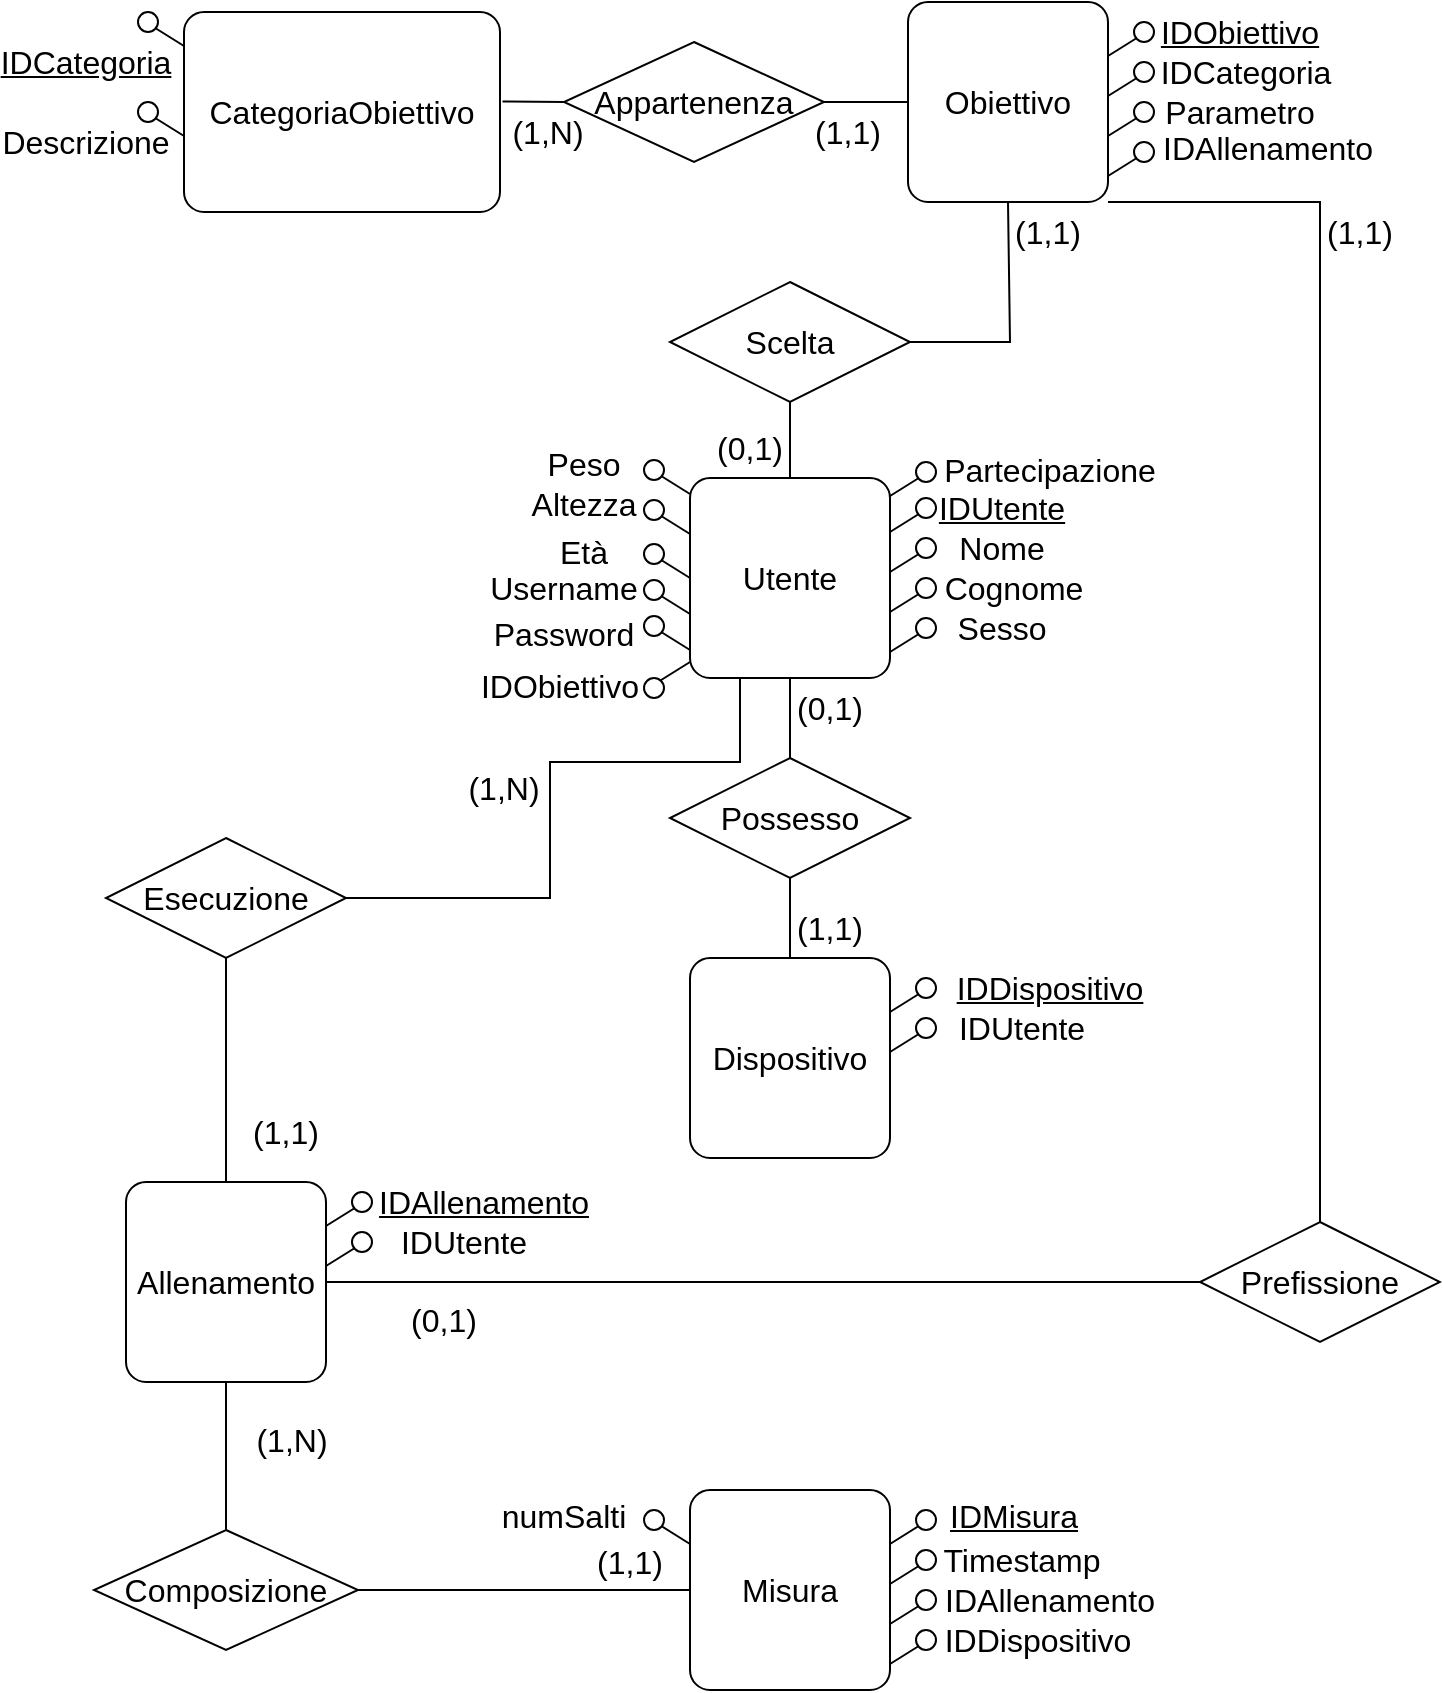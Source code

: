 <mxfile version="21.2.9" type="device">
  <diagram id="_G7RUOZMRpgMfMxGVXEv" name="Pagina-1">
    <mxGraphModel dx="1105" dy="689" grid="1" gridSize="10" guides="1" tooltips="1" connect="1" arrows="1" fold="1" page="1" pageScale="1" pageWidth="827" pageHeight="1169" math="0" shadow="0">
      <root>
        <mxCell id="0" />
        <mxCell id="1" parent="0" />
        <mxCell id="o92yWCDCkgeDBt_5n1QN-3" value="Utente" style="rounded=1;arcSize=10;whiteSpace=wrap;html=1;align=center;fontSize=16;labelBackgroundColor=none;" parent="1" vertex="1">
          <mxGeometry x="350" y="258" width="100" height="100" as="geometry" />
        </mxCell>
        <mxCell id="o92yWCDCkgeDBt_5n1QN-12" value="IDUtente" style="text;html=1;strokeColor=none;fillColor=none;align=center;verticalAlign=middle;whiteSpace=wrap;rounded=0;fontStyle=4;fontSize=16;labelBackgroundColor=none;" parent="1" vertex="1">
          <mxGeometry x="486" y="263" width="40" height="20" as="geometry" />
        </mxCell>
        <mxCell id="o92yWCDCkgeDBt_5n1QN-13" value="Nome" style="text;html=1;strokeColor=none;fillColor=none;align=center;verticalAlign=middle;whiteSpace=wrap;rounded=0;fontSize=16;labelBackgroundColor=none;" parent="1" vertex="1">
          <mxGeometry x="486" y="283" width="40" height="20" as="geometry" />
        </mxCell>
        <mxCell id="o92yWCDCkgeDBt_5n1QN-14" value="Cognome" style="text;html=1;strokeColor=none;fillColor=none;align=center;verticalAlign=middle;whiteSpace=wrap;rounded=0;fontSize=16;labelBackgroundColor=none;" parent="1" vertex="1">
          <mxGeometry x="492" y="303" width="40" height="20" as="geometry" />
        </mxCell>
        <mxCell id="o92yWCDCkgeDBt_5n1QN-15" value="Sesso" style="text;html=1;strokeColor=none;fillColor=none;align=center;verticalAlign=middle;whiteSpace=wrap;rounded=0;fontSize=16;labelBackgroundColor=none;" parent="1" vertex="1">
          <mxGeometry x="486" y="323" width="40" height="20" as="geometry" />
        </mxCell>
        <mxCell id="o92yWCDCkgeDBt_5n1QN-18" value="" style="group;flipV=0;flipH=1;labelBackgroundColor=none;" parent="1" vertex="1" connectable="0">
          <mxGeometry x="327" y="249" width="23" height="17" as="geometry" />
        </mxCell>
        <mxCell id="o92yWCDCkgeDBt_5n1QN-16" value="" style="endArrow=none;html=1;exitX=1;exitY=0.25;exitDx=0;exitDy=0;rounded=0;fontSize=12;startSize=8;endSize=8;curved=1;labelBackgroundColor=none;fontColor=default;" parent="o92yWCDCkgeDBt_5n1QN-18" edge="1">
          <mxGeometry width="50" height="50" relative="1" as="geometry">
            <mxPoint x="23" y="17" as="sourcePoint" />
            <mxPoint x="7" y="7" as="targetPoint" />
          </mxGeometry>
        </mxCell>
        <mxCell id="o92yWCDCkgeDBt_5n1QN-17" value="" style="ellipse;whiteSpace=wrap;html=1;aspect=fixed;fontSize=16;labelBackgroundColor=none;" parent="o92yWCDCkgeDBt_5n1QN-18" vertex="1">
          <mxGeometry width="10" height="10" as="geometry" />
        </mxCell>
        <mxCell id="o92yWCDCkgeDBt_5n1QN-19" value="Peso" style="text;html=1;strokeColor=none;fillColor=none;align=center;verticalAlign=middle;whiteSpace=wrap;rounded=0;fontSize=16;labelBackgroundColor=none;" parent="1" vertex="1">
          <mxGeometry x="267" y="236" width="60" height="30" as="geometry" />
        </mxCell>
        <mxCell id="o92yWCDCkgeDBt_5n1QN-22" value="" style="group;flipV=0;flipH=1;labelBackgroundColor=none;" parent="1" vertex="1" connectable="0">
          <mxGeometry x="327" y="269" width="23" height="17" as="geometry" />
        </mxCell>
        <mxCell id="o92yWCDCkgeDBt_5n1QN-20" value="" style="endArrow=none;html=1;exitX=1;exitY=0.25;exitDx=0;exitDy=0;rounded=0;fontSize=12;startSize=8;endSize=8;curved=1;labelBackgroundColor=none;fontColor=default;" parent="o92yWCDCkgeDBt_5n1QN-22" edge="1">
          <mxGeometry width="50" height="50" relative="1" as="geometry">
            <mxPoint x="23" y="17" as="sourcePoint" />
            <mxPoint x="7" y="7" as="targetPoint" />
          </mxGeometry>
        </mxCell>
        <mxCell id="o92yWCDCkgeDBt_5n1QN-21" value="" style="ellipse;whiteSpace=wrap;html=1;aspect=fixed;fontSize=16;labelBackgroundColor=none;" parent="o92yWCDCkgeDBt_5n1QN-22" vertex="1">
          <mxGeometry width="10" height="10" as="geometry" />
        </mxCell>
        <mxCell id="o92yWCDCkgeDBt_5n1QN-23" value="Altezza" style="text;html=1;strokeColor=none;fillColor=none;align=center;verticalAlign=middle;whiteSpace=wrap;rounded=0;fontSize=16;labelBackgroundColor=none;" parent="1" vertex="1">
          <mxGeometry x="267" y="256" width="60" height="30" as="geometry" />
        </mxCell>
        <mxCell id="o92yWCDCkgeDBt_5n1QN-24" value="" style="group;flipV=0;flipH=1;labelBackgroundColor=none;" parent="1" vertex="1" connectable="0">
          <mxGeometry x="327" y="291" width="23" height="17" as="geometry" />
        </mxCell>
        <mxCell id="o92yWCDCkgeDBt_5n1QN-25" value="" style="endArrow=none;html=1;exitX=1;exitY=0.25;exitDx=0;exitDy=0;rounded=0;fontSize=12;startSize=8;endSize=8;curved=1;labelBackgroundColor=none;fontColor=default;" parent="o92yWCDCkgeDBt_5n1QN-24" edge="1">
          <mxGeometry width="50" height="50" relative="1" as="geometry">
            <mxPoint x="23" y="17" as="sourcePoint" />
            <mxPoint x="7" y="7" as="targetPoint" />
          </mxGeometry>
        </mxCell>
        <mxCell id="o92yWCDCkgeDBt_5n1QN-26" value="" style="ellipse;whiteSpace=wrap;html=1;aspect=fixed;fontSize=16;labelBackgroundColor=none;" parent="o92yWCDCkgeDBt_5n1QN-24" vertex="1">
          <mxGeometry width="10" height="10" as="geometry" />
        </mxCell>
        <mxCell id="o92yWCDCkgeDBt_5n1QN-28" value="Età" style="text;html=1;strokeColor=none;fillColor=none;align=center;verticalAlign=middle;whiteSpace=wrap;rounded=0;fontSize=16;labelBackgroundColor=none;" parent="1" vertex="1">
          <mxGeometry x="267" y="280" width="60" height="30" as="geometry" />
        </mxCell>
        <mxCell id="o92yWCDCkgeDBt_5n1QN-37" value="Dispositivo" style="rounded=1;arcSize=10;whiteSpace=wrap;html=1;align=center;fontSize=16;labelBackgroundColor=none;" parent="1" vertex="1">
          <mxGeometry x="350" y="498" width="100" height="100" as="geometry" />
        </mxCell>
        <mxCell id="o92yWCDCkgeDBt_5n1QN-46" value="IDDispositivo" style="text;html=1;strokeColor=none;fillColor=none;align=center;verticalAlign=middle;whiteSpace=wrap;rounded=0;fontStyle=4;fontSize=16;labelBackgroundColor=none;" parent="1" vertex="1">
          <mxGeometry x="510" y="503" width="40" height="20" as="geometry" />
        </mxCell>
        <mxCell id="o92yWCDCkgeDBt_5n1QN-51" value="Possesso" style="shape=rhombus;perimeter=rhombusPerimeter;whiteSpace=wrap;html=1;align=center;fontSize=16;labelBackgroundColor=none;" parent="1" vertex="1">
          <mxGeometry x="340" y="398" width="120" height="60" as="geometry" />
        </mxCell>
        <mxCell id="o92yWCDCkgeDBt_5n1QN-52" value="" style="endArrow=none;html=1;rounded=0;fontSize=12;startSize=8;endSize=8;curved=1;entryX=0.5;entryY=1;entryDx=0;entryDy=0;exitX=0.5;exitY=0;exitDx=0;exitDy=0;labelBackgroundColor=none;fontColor=default;" parent="1" source="o92yWCDCkgeDBt_5n1QN-51" target="o92yWCDCkgeDBt_5n1QN-3" edge="1">
          <mxGeometry relative="1" as="geometry">
            <mxPoint x="330" y="408" as="sourcePoint" />
            <mxPoint x="490" y="408" as="targetPoint" />
          </mxGeometry>
        </mxCell>
        <mxCell id="o92yWCDCkgeDBt_5n1QN-53" value="" style="endArrow=none;html=1;rounded=0;fontSize=12;startSize=8;endSize=8;curved=1;exitX=0.5;exitY=1;exitDx=0;exitDy=0;entryX=0.5;entryY=0;entryDx=0;entryDy=0;labelBackgroundColor=none;fontColor=default;" parent="1" source="o92yWCDCkgeDBt_5n1QN-51" target="o92yWCDCkgeDBt_5n1QN-37" edge="1">
          <mxGeometry relative="1" as="geometry">
            <mxPoint x="210" y="478" as="sourcePoint" />
            <mxPoint x="370" y="478" as="targetPoint" />
          </mxGeometry>
        </mxCell>
        <mxCell id="o92yWCDCkgeDBt_5n1QN-54" value="(0,1)" style="text;html=1;strokeColor=none;fillColor=none;align=center;verticalAlign=middle;whiteSpace=wrap;rounded=0;fontSize=16;labelBackgroundColor=none;" parent="1" vertex="1">
          <mxGeometry x="390" y="358" width="60" height="30" as="geometry" />
        </mxCell>
        <mxCell id="o92yWCDCkgeDBt_5n1QN-55" value="(1,1)" style="text;html=1;strokeColor=none;fillColor=none;align=center;verticalAlign=middle;whiteSpace=wrap;rounded=0;fontSize=16;labelBackgroundColor=none;" parent="1" vertex="1">
          <mxGeometry x="390" y="468" width="60" height="30" as="geometry" />
        </mxCell>
        <mxCell id="o92yWCDCkgeDBt_5n1QN-56" value="Misura" style="rounded=1;arcSize=10;whiteSpace=wrap;html=1;align=center;fontSize=16;labelBackgroundColor=none;" parent="1" vertex="1">
          <mxGeometry x="350" y="764" width="100" height="100" as="geometry" />
        </mxCell>
        <mxCell id="o92yWCDCkgeDBt_5n1QN-65" value="IDMisura" style="text;html=1;strokeColor=none;fillColor=none;align=center;verticalAlign=middle;whiteSpace=wrap;rounded=0;fontStyle=4;fontSize=16;labelBackgroundColor=none;" parent="1" vertex="1">
          <mxGeometry x="492" y="767" width="40" height="20" as="geometry" />
        </mxCell>
        <mxCell id="o92yWCDCkgeDBt_5n1QN-68" value="IDAllenamento" style="text;html=1;strokeColor=none;fillColor=none;align=center;verticalAlign=middle;whiteSpace=wrap;rounded=0;fontSize=16;labelBackgroundColor=none;" parent="1" vertex="1">
          <mxGeometry x="510" y="809" width="40" height="20" as="geometry" />
        </mxCell>
        <mxCell id="o92yWCDCkgeDBt_5n1QN-69" value="Allenamento" style="rounded=1;arcSize=10;whiteSpace=wrap;html=1;align=center;fontSize=16;labelBackgroundColor=none;" parent="1" vertex="1">
          <mxGeometry x="68" y="610" width="100" height="100" as="geometry" />
        </mxCell>
        <mxCell id="o92yWCDCkgeDBt_5n1QN-78" value="IDAllenamento" style="text;html=1;strokeColor=none;fillColor=none;align=center;verticalAlign=middle;whiteSpace=wrap;rounded=0;fontStyle=4;fontSize=16;labelBackgroundColor=none;" parent="1" vertex="1">
          <mxGeometry x="227" y="610" width="40" height="20" as="geometry" />
        </mxCell>
        <mxCell id="o92yWCDCkgeDBt_5n1QN-79" value="IDUtente" style="text;html=1;strokeColor=none;fillColor=none;align=center;verticalAlign=middle;whiteSpace=wrap;rounded=0;fontSize=16;labelBackgroundColor=none;" parent="1" vertex="1">
          <mxGeometry x="217" y="630" width="40" height="20" as="geometry" />
        </mxCell>
        <mxCell id="o92yWCDCkgeDBt_5n1QN-84" value="Timestamp" style="text;html=1;strokeColor=none;fillColor=none;align=center;verticalAlign=middle;whiteSpace=wrap;rounded=0;fontSize=16;labelBackgroundColor=none;" parent="1" vertex="1">
          <mxGeometry x="486" y="784" width="60" height="30" as="geometry" />
        </mxCell>
        <mxCell id="o92yWCDCkgeDBt_5n1QN-86" value="Username" style="text;html=1;strokeColor=none;fillColor=none;align=center;verticalAlign=middle;whiteSpace=wrap;rounded=0;fontSize=16;labelBackgroundColor=none;" parent="1" vertex="1">
          <mxGeometry x="257" y="298" width="60" height="30" as="geometry" />
        </mxCell>
        <mxCell id="o92yWCDCkgeDBt_5n1QN-87" value="Password" style="text;html=1;strokeColor=none;fillColor=none;align=center;verticalAlign=middle;whiteSpace=wrap;rounded=0;fontSize=16;labelBackgroundColor=none;" parent="1" vertex="1">
          <mxGeometry x="257" y="320.5" width="60" height="30" as="geometry" />
        </mxCell>
        <mxCell id="o92yWCDCkgeDBt_5n1QN-88" value="" style="group;flipV=0;flipH=1;labelBackgroundColor=none;" parent="1" vertex="1" connectable="0">
          <mxGeometry x="327" y="309" width="23" height="17" as="geometry" />
        </mxCell>
        <mxCell id="o92yWCDCkgeDBt_5n1QN-89" value="" style="endArrow=none;html=1;exitX=1;exitY=0.25;exitDx=0;exitDy=0;rounded=0;fontSize=12;startSize=8;endSize=8;curved=1;labelBackgroundColor=none;fontColor=default;" parent="o92yWCDCkgeDBt_5n1QN-88" edge="1">
          <mxGeometry width="50" height="50" relative="1" as="geometry">
            <mxPoint x="23" y="17" as="sourcePoint" />
            <mxPoint x="7" y="7" as="targetPoint" />
          </mxGeometry>
        </mxCell>
        <mxCell id="o92yWCDCkgeDBt_5n1QN-90" value="" style="ellipse;whiteSpace=wrap;html=1;aspect=fixed;fontSize=16;labelBackgroundColor=none;" parent="o92yWCDCkgeDBt_5n1QN-88" vertex="1">
          <mxGeometry width="10" height="10" as="geometry" />
        </mxCell>
        <mxCell id="o92yWCDCkgeDBt_5n1QN-91" value="" style="group;flipV=0;flipH=1;labelBackgroundColor=none;" parent="1" vertex="1" connectable="0">
          <mxGeometry x="327" y="327" width="23" height="17" as="geometry" />
        </mxCell>
        <mxCell id="o92yWCDCkgeDBt_5n1QN-92" value="" style="endArrow=none;html=1;exitX=1;exitY=0.25;exitDx=0;exitDy=0;rounded=0;fontSize=12;startSize=8;endSize=8;curved=1;labelBackgroundColor=none;fontColor=default;" parent="o92yWCDCkgeDBt_5n1QN-91" edge="1">
          <mxGeometry width="50" height="50" relative="1" as="geometry">
            <mxPoint x="23" y="17" as="sourcePoint" />
            <mxPoint x="7" y="7" as="targetPoint" />
          </mxGeometry>
        </mxCell>
        <mxCell id="o92yWCDCkgeDBt_5n1QN-93" value="" style="ellipse;whiteSpace=wrap;html=1;aspect=fixed;fontSize=16;labelBackgroundColor=none;" parent="o92yWCDCkgeDBt_5n1QN-91" vertex="1">
          <mxGeometry width="10" height="10" as="geometry" />
        </mxCell>
        <mxCell id="o92yWCDCkgeDBt_5n1QN-94" value="Composizione" style="shape=rhombus;perimeter=rhombusPerimeter;whiteSpace=wrap;html=1;align=center;fontSize=16;labelBackgroundColor=none;" parent="1" vertex="1">
          <mxGeometry x="52" y="784" width="132" height="60" as="geometry" />
        </mxCell>
        <mxCell id="o92yWCDCkgeDBt_5n1QN-95" value="" style="endArrow=none;html=1;rounded=0;fontSize=12;startSize=8;endSize=8;curved=1;exitX=0.5;exitY=1;exitDx=0;exitDy=0;entryX=0.5;entryY=0;entryDx=0;entryDy=0;labelBackgroundColor=none;fontColor=default;" parent="1" source="o92yWCDCkgeDBt_5n1QN-69" target="o92yWCDCkgeDBt_5n1QN-94" edge="1">
          <mxGeometry relative="1" as="geometry">
            <mxPoint x="118" y="720" as="sourcePoint" />
            <mxPoint x="300" y="874" as="targetPoint" />
          </mxGeometry>
        </mxCell>
        <mxCell id="o92yWCDCkgeDBt_5n1QN-96" value="" style="endArrow=none;html=1;rounded=0;fontSize=12;startSize=8;endSize=8;curved=1;exitX=1;exitY=0.5;exitDx=0;exitDy=0;entryX=0;entryY=0.5;entryDx=0;entryDy=0;labelBackgroundColor=none;fontColor=default;" parent="1" source="o92yWCDCkgeDBt_5n1QN-94" target="o92yWCDCkgeDBt_5n1QN-56" edge="1">
          <mxGeometry relative="1" as="geometry">
            <mxPoint x="210" y="884" as="sourcePoint" />
            <mxPoint x="370" y="884" as="targetPoint" />
          </mxGeometry>
        </mxCell>
        <mxCell id="o92yWCDCkgeDBt_5n1QN-97" value="(1,N)" style="text;html=1;strokeColor=none;fillColor=none;align=center;verticalAlign=middle;whiteSpace=wrap;rounded=0;fontSize=16;labelBackgroundColor=none;" parent="1" vertex="1">
          <mxGeometry x="121" y="724" width="60" height="30" as="geometry" />
        </mxCell>
        <mxCell id="o92yWCDCkgeDBt_5n1QN-98" value="(1,1)" style="text;html=1;strokeColor=none;fillColor=none;align=center;verticalAlign=middle;whiteSpace=wrap;rounded=0;fontSize=16;labelBackgroundColor=none;" parent="1" vertex="1">
          <mxGeometry x="290" y="785" width="60" height="30" as="geometry" />
        </mxCell>
        <mxCell id="o92yWCDCkgeDBt_5n1QN-99" value="numSalti" style="text;html=1;strokeColor=none;fillColor=none;align=center;verticalAlign=middle;whiteSpace=wrap;rounded=0;fontSize=16;labelBackgroundColor=none;" parent="1" vertex="1">
          <mxGeometry x="257" y="762" width="60" height="30" as="geometry" />
        </mxCell>
        <mxCell id="o92yWCDCkgeDBt_5n1QN-100" value="" style="group;labelBackgroundColor=none;" parent="1" vertex="1" connectable="0">
          <mxGeometry x="450" y="774" width="23" height="17" as="geometry" />
        </mxCell>
        <mxCell id="o92yWCDCkgeDBt_5n1QN-57" value="" style="endArrow=none;html=1;exitX=1;exitY=0.25;exitDx=0;exitDy=0;rounded=0;fontSize=12;startSize=8;endSize=8;curved=1;labelBackgroundColor=none;fontColor=default;" parent="o92yWCDCkgeDBt_5n1QN-100" edge="1">
          <mxGeometry width="50" height="50" relative="1" as="geometry">
            <mxPoint y="17" as="sourcePoint" />
            <mxPoint x="16" y="7" as="targetPoint" />
          </mxGeometry>
        </mxCell>
        <mxCell id="o92yWCDCkgeDBt_5n1QN-58" value="" style="ellipse;whiteSpace=wrap;html=1;aspect=fixed;fontSize=16;labelBackgroundColor=none;" parent="o92yWCDCkgeDBt_5n1QN-100" vertex="1">
          <mxGeometry x="13" width="10" height="10" as="geometry" />
        </mxCell>
        <mxCell id="o92yWCDCkgeDBt_5n1QN-101" value="" style="group;flipH=1;labelBackgroundColor=none;" parent="1" vertex="1" connectable="0">
          <mxGeometry x="327" y="774" width="23" height="17" as="geometry" />
        </mxCell>
        <mxCell id="o92yWCDCkgeDBt_5n1QN-102" value="" style="endArrow=none;html=1;exitX=1;exitY=0.25;exitDx=0;exitDy=0;rounded=0;fontSize=12;startSize=8;endSize=8;curved=1;labelBackgroundColor=none;fontColor=default;" parent="o92yWCDCkgeDBt_5n1QN-101" edge="1">
          <mxGeometry width="50" height="50" relative="1" as="geometry">
            <mxPoint x="23" y="17" as="sourcePoint" />
            <mxPoint x="7" y="7" as="targetPoint" />
          </mxGeometry>
        </mxCell>
        <mxCell id="o92yWCDCkgeDBt_5n1QN-103" value="" style="ellipse;whiteSpace=wrap;html=1;aspect=fixed;fontSize=16;labelBackgroundColor=none;" parent="o92yWCDCkgeDBt_5n1QN-101" vertex="1">
          <mxGeometry width="10" height="10" as="geometry" />
        </mxCell>
        <mxCell id="o92yWCDCkgeDBt_5n1QN-106" value="Obiettivo" style="rounded=1;arcSize=10;whiteSpace=wrap;html=1;align=center;fontSize=16;labelBackgroundColor=none;" parent="1" vertex="1">
          <mxGeometry x="459" y="20" width="100" height="100" as="geometry" />
        </mxCell>
        <mxCell id="o92yWCDCkgeDBt_5n1QN-115" value="IDObiettivo" style="text;html=1;strokeColor=none;fillColor=none;align=center;verticalAlign=middle;whiteSpace=wrap;rounded=0;fontStyle=4;fontSize=16;labelBackgroundColor=none;" parent="1" vertex="1">
          <mxGeometry x="605" y="25" width="40" height="20" as="geometry" />
        </mxCell>
        <mxCell id="o92yWCDCkgeDBt_5n1QN-120" value="IDCategoria" style="text;html=1;strokeColor=none;fillColor=none;align=center;verticalAlign=middle;whiteSpace=wrap;rounded=0;fontSize=16;labelBackgroundColor=none;" parent="1" vertex="1">
          <mxGeometry x="598" y="40" width="60" height="30" as="geometry" />
        </mxCell>
        <mxCell id="o92yWCDCkgeDBt_5n1QN-121" value="" style="group;flipV=1;flipH=1;labelBackgroundColor=none;" parent="1" vertex="1" connectable="0">
          <mxGeometry x="327" y="350" width="23" height="17" as="geometry" />
        </mxCell>
        <mxCell id="o92yWCDCkgeDBt_5n1QN-122" value="" style="endArrow=none;html=1;exitX=1;exitY=0.25;exitDx=0;exitDy=0;rounded=0;fontSize=12;startSize=8;endSize=8;curved=1;labelBackgroundColor=none;fontColor=default;" parent="o92yWCDCkgeDBt_5n1QN-121" edge="1">
          <mxGeometry width="50" height="50" relative="1" as="geometry">
            <mxPoint x="23" as="sourcePoint" />
            <mxPoint x="7" y="10" as="targetPoint" />
          </mxGeometry>
        </mxCell>
        <mxCell id="o92yWCDCkgeDBt_5n1QN-123" value="" style="ellipse;whiteSpace=wrap;html=1;aspect=fixed;fontSize=16;labelBackgroundColor=none;" parent="o92yWCDCkgeDBt_5n1QN-121" vertex="1">
          <mxGeometry y="8" width="10" height="10" as="geometry" />
        </mxCell>
        <mxCell id="o92yWCDCkgeDBt_5n1QN-124" value="IDObiettivo" style="text;html=1;strokeColor=none;fillColor=none;align=center;verticalAlign=middle;whiteSpace=wrap;rounded=0;fontSize=16;labelBackgroundColor=none;" parent="1" vertex="1">
          <mxGeometry x="255" y="347" width="60" height="30" as="geometry" />
        </mxCell>
        <mxCell id="o92yWCDCkgeDBt_5n1QN-125" value="Parametro" style="text;html=1;strokeColor=none;fillColor=none;align=center;verticalAlign=middle;whiteSpace=wrap;rounded=0;fontSize=16;labelBackgroundColor=none;" parent="1" vertex="1">
          <mxGeometry x="595" y="60" width="60" height="30" as="geometry" />
        </mxCell>
        <mxCell id="o92yWCDCkgeDBt_5n1QN-126" value="CategoriaObiettivo" style="rounded=1;arcSize=10;whiteSpace=wrap;html=1;align=center;fontSize=16;labelBackgroundColor=none;" parent="1" vertex="1">
          <mxGeometry x="97" y="25" width="158" height="100" as="geometry" />
        </mxCell>
        <mxCell id="o92yWCDCkgeDBt_5n1QN-135" value="IDCategoria" style="text;html=1;strokeColor=none;fillColor=none;align=center;verticalAlign=middle;whiteSpace=wrap;rounded=0;fontStyle=4;fontSize=16;labelBackgroundColor=none;" parent="1" vertex="1">
          <mxGeometry x="28" y="40" width="40" height="20" as="geometry" />
        </mxCell>
        <mxCell id="o92yWCDCkgeDBt_5n1QN-136" value="Descrizione" style="text;html=1;strokeColor=none;fillColor=none;align=center;verticalAlign=middle;whiteSpace=wrap;rounded=0;fontSize=16;labelBackgroundColor=none;" parent="1" vertex="1">
          <mxGeometry x="28" y="80" width="40" height="20" as="geometry" />
        </mxCell>
        <mxCell id="o92yWCDCkgeDBt_5n1QN-139" value="Esecuzione" style="shape=rhombus;perimeter=rhombusPerimeter;whiteSpace=wrap;html=1;align=center;fontSize=16;labelBackgroundColor=none;" parent="1" vertex="1">
          <mxGeometry x="58" y="438" width="120" height="60" as="geometry" />
        </mxCell>
        <mxCell id="o92yWCDCkgeDBt_5n1QN-140" value="Scelta" style="shape=rhombus;perimeter=rhombusPerimeter;whiteSpace=wrap;html=1;align=center;fontSize=16;labelBackgroundColor=none;" parent="1" vertex="1">
          <mxGeometry x="340" y="160" width="120" height="60" as="geometry" />
        </mxCell>
        <mxCell id="o92yWCDCkgeDBt_5n1QN-141" value="Appartenenza" style="shape=rhombus;perimeter=rhombusPerimeter;whiteSpace=wrap;html=1;align=center;fontSize=16;labelBackgroundColor=none;" parent="1" vertex="1">
          <mxGeometry x="287" y="40" width="130" height="60" as="geometry" />
        </mxCell>
        <mxCell id="o92yWCDCkgeDBt_5n1QN-142" value="" style="endArrow=none;html=1;rounded=0;fontSize=12;startSize=8;endSize=8;curved=1;exitX=0.5;exitY=1;exitDx=0;exitDy=0;entryX=0.5;entryY=0;entryDx=0;entryDy=0;labelBackgroundColor=none;fontColor=default;" parent="1" source="o92yWCDCkgeDBt_5n1QN-139" target="o92yWCDCkgeDBt_5n1QN-69" edge="1">
          <mxGeometry relative="1" as="geometry">
            <mxPoint x="100" y="490" as="sourcePoint" />
            <mxPoint x="260" y="490" as="targetPoint" />
          </mxGeometry>
        </mxCell>
        <mxCell id="o92yWCDCkgeDBt_5n1QN-143" value="" style="endArrow=none;html=1;rounded=0;fontSize=12;startSize=8;endSize=8;entryX=0.25;entryY=1;entryDx=0;entryDy=0;exitX=1;exitY=0.5;exitDx=0;exitDy=0;labelBackgroundColor=none;fontColor=default;" parent="1" source="o92yWCDCkgeDBt_5n1QN-139" target="o92yWCDCkgeDBt_5n1QN-3" edge="1">
          <mxGeometry relative="1" as="geometry">
            <mxPoint x="180" y="450" as="sourcePoint" />
            <mxPoint x="340" y="450" as="targetPoint" />
            <Array as="points">
              <mxPoint x="280" y="468" />
              <mxPoint x="280" y="400" />
              <mxPoint x="375" y="400" />
            </Array>
          </mxGeometry>
        </mxCell>
        <mxCell id="o92yWCDCkgeDBt_5n1QN-144" value="&lt;div&gt;(1,1)&lt;/div&gt;" style="text;html=1;strokeColor=none;fillColor=none;align=center;verticalAlign=middle;whiteSpace=wrap;rounded=0;fontSize=16;labelBackgroundColor=none;" parent="1" vertex="1">
          <mxGeometry x="118" y="570" width="60" height="30" as="geometry" />
        </mxCell>
        <mxCell id="o92yWCDCkgeDBt_5n1QN-145" value="(1,N)" style="text;html=1;strokeColor=none;fillColor=none;align=center;verticalAlign=middle;whiteSpace=wrap;rounded=0;fontSize=16;labelBackgroundColor=none;" parent="1" vertex="1">
          <mxGeometry x="227" y="398" width="60" height="30" as="geometry" />
        </mxCell>
        <mxCell id="o92yWCDCkgeDBt_5n1QN-159" value="" style="group;flipV=0;flipH=0;labelBackgroundColor=none;" parent="1" vertex="1" connectable="0">
          <mxGeometry x="450" y="250" width="23" height="17" as="geometry" />
        </mxCell>
        <mxCell id="o92yWCDCkgeDBt_5n1QN-160" value="" style="endArrow=none;html=1;exitX=1;exitY=0.25;exitDx=0;exitDy=0;rounded=0;fontSize=12;startSize=8;endSize=8;curved=1;labelBackgroundColor=none;fontColor=default;" parent="o92yWCDCkgeDBt_5n1QN-159" edge="1">
          <mxGeometry width="50" height="50" relative="1" as="geometry">
            <mxPoint y="17" as="sourcePoint" />
            <mxPoint x="16" y="7" as="targetPoint" />
          </mxGeometry>
        </mxCell>
        <mxCell id="o92yWCDCkgeDBt_5n1QN-161" value="" style="ellipse;whiteSpace=wrap;html=1;aspect=fixed;fontSize=16;labelBackgroundColor=none;" parent="o92yWCDCkgeDBt_5n1QN-159" vertex="1">
          <mxGeometry x="13" width="10" height="10" as="geometry" />
        </mxCell>
        <mxCell id="o92yWCDCkgeDBt_5n1QN-162" value="Partecipazione" style="text;html=1;strokeColor=none;fillColor=none;align=center;verticalAlign=middle;whiteSpace=wrap;rounded=0;fontSize=16;labelBackgroundColor=none;" parent="1" vertex="1">
          <mxGeometry x="500" y="239" width="60" height="30" as="geometry" />
        </mxCell>
        <mxCell id="o92yWCDCkgeDBt_5n1QN-164" value="" style="endArrow=none;html=1;rounded=0;fontSize=12;startSize=8;endSize=8;exitX=0.5;exitY=1;exitDx=0;exitDy=0;entryX=1;entryY=0.5;entryDx=0;entryDy=0;labelBackgroundColor=none;fontColor=default;" parent="1" source="o92yWCDCkgeDBt_5n1QN-106" target="o92yWCDCkgeDBt_5n1QN-140" edge="1">
          <mxGeometry relative="1" as="geometry">
            <mxPoint x="510" y="180" as="sourcePoint" />
            <mxPoint x="670" y="180" as="targetPoint" />
            <Array as="points">
              <mxPoint x="510" y="190" />
            </Array>
          </mxGeometry>
        </mxCell>
        <mxCell id="o92yWCDCkgeDBt_5n1QN-165" value="" style="endArrow=none;html=1;rounded=0;fontSize=12;startSize=8;endSize=8;curved=1;exitX=0.5;exitY=1;exitDx=0;exitDy=0;entryX=0.5;entryY=0;entryDx=0;entryDy=0;labelBackgroundColor=none;fontColor=default;" parent="1" source="o92yWCDCkgeDBt_5n1QN-140" target="o92yWCDCkgeDBt_5n1QN-3" edge="1">
          <mxGeometry relative="1" as="geometry">
            <mxPoint x="540" y="210" as="sourcePoint" />
            <mxPoint x="700" y="210" as="targetPoint" />
          </mxGeometry>
        </mxCell>
        <mxCell id="o92yWCDCkgeDBt_5n1QN-166" value="" style="endArrow=none;html=1;rounded=0;fontSize=12;startSize=8;endSize=8;curved=1;entryX=0;entryY=0.5;entryDx=0;entryDy=0;exitX=1;exitY=0.5;exitDx=0;exitDy=0;labelBackgroundColor=none;fontColor=default;" parent="1" source="o92yWCDCkgeDBt_5n1QN-141" target="o92yWCDCkgeDBt_5n1QN-106" edge="1">
          <mxGeometry relative="1" as="geometry">
            <mxPoint x="220" y="200" as="sourcePoint" />
            <mxPoint x="380" y="200" as="targetPoint" />
          </mxGeometry>
        </mxCell>
        <mxCell id="o92yWCDCkgeDBt_5n1QN-167" value="" style="endArrow=none;html=1;rounded=0;fontSize=12;startSize=8;endSize=8;curved=1;exitX=1.008;exitY=0.447;exitDx=0;exitDy=0;entryX=0;entryY=0.5;entryDx=0;entryDy=0;exitPerimeter=0;labelBackgroundColor=none;fontColor=default;" parent="1" source="o92yWCDCkgeDBt_5n1QN-126" target="o92yWCDCkgeDBt_5n1QN-141" edge="1">
          <mxGeometry relative="1" as="geometry">
            <mxPoint x="180" y="190" as="sourcePoint" />
            <mxPoint x="340" y="190" as="targetPoint" />
          </mxGeometry>
        </mxCell>
        <mxCell id="o92yWCDCkgeDBt_5n1QN-172" value="(1,N)" style="text;html=1;strokeColor=none;fillColor=none;align=center;verticalAlign=middle;whiteSpace=wrap;rounded=0;fontSize=16;labelBackgroundColor=none;" parent="1" vertex="1">
          <mxGeometry x="249" y="70" width="60" height="30" as="geometry" />
        </mxCell>
        <mxCell id="o92yWCDCkgeDBt_5n1QN-173" value="(1,1)" style="text;html=1;strokeColor=none;fillColor=none;align=center;verticalAlign=middle;whiteSpace=wrap;rounded=0;fontSize=16;labelBackgroundColor=none;" parent="1" vertex="1">
          <mxGeometry x="399" y="70" width="60" height="30" as="geometry" />
        </mxCell>
        <mxCell id="o92yWCDCkgeDBt_5n1QN-174" value="" style="group;flipV=0;flipH=1;labelBackgroundColor=none;" parent="1" vertex="1" connectable="0">
          <mxGeometry x="74" y="25" width="23" height="17" as="geometry" />
        </mxCell>
        <mxCell id="o92yWCDCkgeDBt_5n1QN-127" value="" style="endArrow=none;html=1;exitX=1;exitY=0.25;exitDx=0;exitDy=0;rounded=0;fontSize=12;startSize=8;endSize=8;curved=1;labelBackgroundColor=none;fontColor=default;" parent="o92yWCDCkgeDBt_5n1QN-174" edge="1">
          <mxGeometry width="50" height="50" relative="1" as="geometry">
            <mxPoint x="23" y="17" as="sourcePoint" />
            <mxPoint x="7" y="7" as="targetPoint" />
          </mxGeometry>
        </mxCell>
        <mxCell id="o92yWCDCkgeDBt_5n1QN-128" value="" style="ellipse;whiteSpace=wrap;html=1;aspect=fixed;fontSize=16;labelBackgroundColor=none;" parent="o92yWCDCkgeDBt_5n1QN-174" vertex="1">
          <mxGeometry width="10" height="10" as="geometry" />
        </mxCell>
        <mxCell id="o92yWCDCkgeDBt_5n1QN-176" value="" style="group;flipV=0;flipH=1;labelBackgroundColor=none;" parent="1" vertex="1" connectable="0">
          <mxGeometry x="74" y="70" width="23" height="17" as="geometry" />
        </mxCell>
        <mxCell id="o92yWCDCkgeDBt_5n1QN-177" value="" style="endArrow=none;html=1;exitX=1;exitY=0.25;exitDx=0;exitDy=0;rounded=0;fontSize=12;startSize=8;endSize=8;curved=1;labelBackgroundColor=none;fontColor=default;" parent="o92yWCDCkgeDBt_5n1QN-176" edge="1">
          <mxGeometry width="50" height="50" relative="1" as="geometry">
            <mxPoint x="23" y="17" as="sourcePoint" />
            <mxPoint x="7" y="7" as="targetPoint" />
          </mxGeometry>
        </mxCell>
        <mxCell id="o92yWCDCkgeDBt_5n1QN-178" value="" style="ellipse;whiteSpace=wrap;html=1;aspect=fixed;fontSize=16;labelBackgroundColor=none;" parent="o92yWCDCkgeDBt_5n1QN-176" vertex="1">
          <mxGeometry width="10" height="10" as="geometry" />
        </mxCell>
        <mxCell id="o92yWCDCkgeDBt_5n1QN-180" value="(0,1)" style="text;html=1;strokeColor=none;fillColor=none;align=center;verticalAlign=middle;whiteSpace=wrap;rounded=0;fontSize=16;labelBackgroundColor=none;" parent="1" vertex="1">
          <mxGeometry x="350" y="228" width="60" height="30" as="geometry" />
        </mxCell>
        <mxCell id="o92yWCDCkgeDBt_5n1QN-181" value="&lt;div&gt;(1,1)&lt;/div&gt;" style="text;html=1;strokeColor=none;fillColor=none;align=center;verticalAlign=middle;whiteSpace=wrap;rounded=0;fontSize=16;labelBackgroundColor=none;" parent="1" vertex="1">
          <mxGeometry x="499" y="120" width="60" height="30" as="geometry" />
        </mxCell>
        <mxCell id="o92yWCDCkgeDBt_5n1QN-182" value="" style="group;labelBackgroundColor=none;" parent="1" vertex="1" connectable="0">
          <mxGeometry x="559" y="30" width="23" height="17" as="geometry" />
        </mxCell>
        <mxCell id="o92yWCDCkgeDBt_5n1QN-107" value="" style="endArrow=none;html=1;exitX=1;exitY=0.25;exitDx=0;exitDy=0;rounded=0;fontSize=12;startSize=8;endSize=8;curved=1;labelBackgroundColor=none;fontColor=default;" parent="o92yWCDCkgeDBt_5n1QN-182" edge="1">
          <mxGeometry width="50" height="50" relative="1" as="geometry">
            <mxPoint y="17" as="sourcePoint" />
            <mxPoint x="16" y="7" as="targetPoint" />
          </mxGeometry>
        </mxCell>
        <mxCell id="o92yWCDCkgeDBt_5n1QN-108" value="" style="ellipse;whiteSpace=wrap;html=1;aspect=fixed;fontSize=16;labelBackgroundColor=none;" parent="o92yWCDCkgeDBt_5n1QN-182" vertex="1">
          <mxGeometry x="13" width="10" height="10" as="geometry" />
        </mxCell>
        <mxCell id="o92yWCDCkgeDBt_5n1QN-183" value="" style="group;labelBackgroundColor=none;" parent="1" vertex="1" connectable="0">
          <mxGeometry x="559" y="50" width="23" height="17" as="geometry" />
        </mxCell>
        <mxCell id="o92yWCDCkgeDBt_5n1QN-109" value="" style="endArrow=none;html=1;exitX=1;exitY=0.25;exitDx=0;exitDy=0;rounded=0;fontSize=12;startSize=8;endSize=8;curved=1;labelBackgroundColor=none;fontColor=default;" parent="o92yWCDCkgeDBt_5n1QN-183" edge="1">
          <mxGeometry width="50" height="50" relative="1" as="geometry">
            <mxPoint y="17" as="sourcePoint" />
            <mxPoint x="16" y="7" as="targetPoint" />
          </mxGeometry>
        </mxCell>
        <mxCell id="o92yWCDCkgeDBt_5n1QN-110" value="" style="ellipse;whiteSpace=wrap;html=1;aspect=fixed;fontSize=16;labelBackgroundColor=none;" parent="o92yWCDCkgeDBt_5n1QN-183" vertex="1">
          <mxGeometry x="13" width="10" height="10" as="geometry" />
        </mxCell>
        <mxCell id="o92yWCDCkgeDBt_5n1QN-184" value="" style="group;labelBackgroundColor=none;" parent="1" vertex="1" connectable="0">
          <mxGeometry x="559" y="70" width="23" height="17" as="geometry" />
        </mxCell>
        <mxCell id="o92yWCDCkgeDBt_5n1QN-111" value="" style="endArrow=none;html=1;exitX=1;exitY=0.25;exitDx=0;exitDy=0;rounded=0;fontSize=12;startSize=8;endSize=8;curved=1;labelBackgroundColor=none;fontColor=default;" parent="o92yWCDCkgeDBt_5n1QN-184" edge="1">
          <mxGeometry width="50" height="50" relative="1" as="geometry">
            <mxPoint y="17" as="sourcePoint" />
            <mxPoint x="16" y="7" as="targetPoint" />
          </mxGeometry>
        </mxCell>
        <mxCell id="o92yWCDCkgeDBt_5n1QN-112" value="" style="ellipse;whiteSpace=wrap;html=1;aspect=fixed;fontSize=16;labelBackgroundColor=none;" parent="o92yWCDCkgeDBt_5n1QN-184" vertex="1">
          <mxGeometry x="13" width="10" height="10" as="geometry" />
        </mxCell>
        <mxCell id="o92yWCDCkgeDBt_5n1QN-185" value="" style="group;labelBackgroundColor=none;" parent="1" vertex="1" connectable="0">
          <mxGeometry x="559" y="90" width="23" height="17" as="geometry" />
        </mxCell>
        <mxCell id="o92yWCDCkgeDBt_5n1QN-113" value="" style="endArrow=none;html=1;exitX=1;exitY=0.25;exitDx=0;exitDy=0;rounded=0;fontSize=12;startSize=8;endSize=8;curved=1;labelBackgroundColor=none;fontColor=default;" parent="o92yWCDCkgeDBt_5n1QN-185" edge="1">
          <mxGeometry width="50" height="50" relative="1" as="geometry">
            <mxPoint y="17" as="sourcePoint" />
            <mxPoint x="16" y="7" as="targetPoint" />
          </mxGeometry>
        </mxCell>
        <mxCell id="o92yWCDCkgeDBt_5n1QN-114" value="" style="ellipse;whiteSpace=wrap;html=1;aspect=fixed;fontSize=16;labelBackgroundColor=none;" parent="o92yWCDCkgeDBt_5n1QN-185" vertex="1">
          <mxGeometry x="13" width="10" height="10" as="geometry" />
        </mxCell>
        <mxCell id="o92yWCDCkgeDBt_5n1QN-186" value="" style="group;labelBackgroundColor=none;" parent="1" vertex="1" connectable="0">
          <mxGeometry x="450" y="268" width="23" height="17" as="geometry" />
        </mxCell>
        <mxCell id="o92yWCDCkgeDBt_5n1QN-4" value="" style="endArrow=none;html=1;exitX=1;exitY=0.25;exitDx=0;exitDy=0;rounded=0;fontSize=12;startSize=8;endSize=8;curved=1;labelBackgroundColor=none;fontColor=default;" parent="o92yWCDCkgeDBt_5n1QN-186" edge="1">
          <mxGeometry width="50" height="50" relative="1" as="geometry">
            <mxPoint y="17" as="sourcePoint" />
            <mxPoint x="16" y="7" as="targetPoint" />
          </mxGeometry>
        </mxCell>
        <mxCell id="o92yWCDCkgeDBt_5n1QN-5" value="" style="ellipse;whiteSpace=wrap;html=1;aspect=fixed;fontSize=16;labelBackgroundColor=none;" parent="o92yWCDCkgeDBt_5n1QN-186" vertex="1">
          <mxGeometry x="13" width="10" height="10" as="geometry" />
        </mxCell>
        <mxCell id="o92yWCDCkgeDBt_5n1QN-187" value="" style="group;labelBackgroundColor=none;" parent="1" vertex="1" connectable="0">
          <mxGeometry x="450" y="288" width="23" height="17" as="geometry" />
        </mxCell>
        <mxCell id="o92yWCDCkgeDBt_5n1QN-6" value="" style="endArrow=none;html=1;exitX=1;exitY=0.25;exitDx=0;exitDy=0;rounded=0;fontSize=12;startSize=8;endSize=8;curved=1;labelBackgroundColor=none;fontColor=default;" parent="o92yWCDCkgeDBt_5n1QN-187" edge="1">
          <mxGeometry width="50" height="50" relative="1" as="geometry">
            <mxPoint y="17" as="sourcePoint" />
            <mxPoint x="16" y="7" as="targetPoint" />
          </mxGeometry>
        </mxCell>
        <mxCell id="o92yWCDCkgeDBt_5n1QN-7" value="" style="ellipse;whiteSpace=wrap;html=1;aspect=fixed;fontSize=16;labelBackgroundColor=none;" parent="o92yWCDCkgeDBt_5n1QN-187" vertex="1">
          <mxGeometry x="13" width="10" height="10" as="geometry" />
        </mxCell>
        <mxCell id="o92yWCDCkgeDBt_5n1QN-188" value="" style="group;labelBackgroundColor=none;" parent="1" vertex="1" connectable="0">
          <mxGeometry x="450" y="308" width="23" height="17" as="geometry" />
        </mxCell>
        <mxCell id="o92yWCDCkgeDBt_5n1QN-8" value="" style="endArrow=none;html=1;exitX=1;exitY=0.25;exitDx=0;exitDy=0;rounded=0;fontSize=12;startSize=8;endSize=8;curved=1;labelBackgroundColor=none;fontColor=default;" parent="o92yWCDCkgeDBt_5n1QN-188" edge="1">
          <mxGeometry width="50" height="50" relative="1" as="geometry">
            <mxPoint y="17" as="sourcePoint" />
            <mxPoint x="16" y="7" as="targetPoint" />
          </mxGeometry>
        </mxCell>
        <mxCell id="o92yWCDCkgeDBt_5n1QN-9" value="" style="ellipse;whiteSpace=wrap;html=1;aspect=fixed;fontSize=16;labelBackgroundColor=none;" parent="o92yWCDCkgeDBt_5n1QN-188" vertex="1">
          <mxGeometry x="13" width="10" height="10" as="geometry" />
        </mxCell>
        <mxCell id="o92yWCDCkgeDBt_5n1QN-189" value="" style="group;labelBackgroundColor=none;" parent="1" vertex="1" connectable="0">
          <mxGeometry x="450" y="328" width="23" height="17" as="geometry" />
        </mxCell>
        <mxCell id="o92yWCDCkgeDBt_5n1QN-10" value="" style="endArrow=none;html=1;exitX=1;exitY=0.25;exitDx=0;exitDy=0;rounded=0;fontSize=12;startSize=8;endSize=8;curved=1;labelBackgroundColor=none;fontColor=default;" parent="o92yWCDCkgeDBt_5n1QN-189" edge="1">
          <mxGeometry width="50" height="50" relative="1" as="geometry">
            <mxPoint y="17" as="sourcePoint" />
            <mxPoint x="16" y="7" as="targetPoint" />
          </mxGeometry>
        </mxCell>
        <mxCell id="o92yWCDCkgeDBt_5n1QN-11" value="" style="ellipse;whiteSpace=wrap;html=1;aspect=fixed;fontSize=16;labelBackgroundColor=none;" parent="o92yWCDCkgeDBt_5n1QN-189" vertex="1">
          <mxGeometry x="13" width="10" height="10" as="geometry" />
        </mxCell>
        <mxCell id="o92yWCDCkgeDBt_5n1QN-190" value="" style="group;labelBackgroundColor=none;" parent="1" vertex="1" connectable="0">
          <mxGeometry x="450" y="508" width="23" height="17" as="geometry" />
        </mxCell>
        <mxCell id="o92yWCDCkgeDBt_5n1QN-38" value="" style="endArrow=none;html=1;exitX=1;exitY=0.25;exitDx=0;exitDy=0;rounded=0;fontSize=12;startSize=8;endSize=8;curved=1;labelBackgroundColor=none;fontColor=default;" parent="o92yWCDCkgeDBt_5n1QN-190" edge="1">
          <mxGeometry width="50" height="50" relative="1" as="geometry">
            <mxPoint y="17" as="sourcePoint" />
            <mxPoint x="16" y="7" as="targetPoint" />
          </mxGeometry>
        </mxCell>
        <mxCell id="o92yWCDCkgeDBt_5n1QN-39" value="" style="ellipse;whiteSpace=wrap;html=1;aspect=fixed;fontSize=16;labelBackgroundColor=none;" parent="o92yWCDCkgeDBt_5n1QN-190" vertex="1">
          <mxGeometry x="13" width="10" height="10" as="geometry" />
        </mxCell>
        <mxCell id="o92yWCDCkgeDBt_5n1QN-191" value="" style="group;labelBackgroundColor=none;" parent="1" vertex="1" connectable="0">
          <mxGeometry x="450" y="528" width="23" height="17" as="geometry" />
        </mxCell>
        <mxCell id="o92yWCDCkgeDBt_5n1QN-40" value="" style="endArrow=none;html=1;exitX=1;exitY=0.25;exitDx=0;exitDy=0;rounded=0;fontSize=12;startSize=8;endSize=8;curved=1;labelBackgroundColor=none;fontColor=default;" parent="o92yWCDCkgeDBt_5n1QN-191" edge="1">
          <mxGeometry width="50" height="50" relative="1" as="geometry">
            <mxPoint y="17" as="sourcePoint" />
            <mxPoint x="16" y="7" as="targetPoint" />
          </mxGeometry>
        </mxCell>
        <mxCell id="o92yWCDCkgeDBt_5n1QN-41" value="" style="ellipse;whiteSpace=wrap;html=1;aspect=fixed;fontSize=16;labelBackgroundColor=none;" parent="o92yWCDCkgeDBt_5n1QN-191" vertex="1">
          <mxGeometry x="13" width="10" height="10" as="geometry" />
        </mxCell>
        <mxCell id="o92yWCDCkgeDBt_5n1QN-192" value="" style="group;labelBackgroundColor=none;" parent="1" vertex="1" connectable="0">
          <mxGeometry x="168" y="615" width="23" height="17" as="geometry" />
        </mxCell>
        <mxCell id="o92yWCDCkgeDBt_5n1QN-70" value="" style="endArrow=none;html=1;exitX=1;exitY=0.25;exitDx=0;exitDy=0;rounded=0;fontSize=12;startSize=8;endSize=8;curved=1;labelBackgroundColor=none;fontColor=default;" parent="o92yWCDCkgeDBt_5n1QN-192" edge="1">
          <mxGeometry width="50" height="50" relative="1" as="geometry">
            <mxPoint y="17" as="sourcePoint" />
            <mxPoint x="16" y="7" as="targetPoint" />
          </mxGeometry>
        </mxCell>
        <mxCell id="o92yWCDCkgeDBt_5n1QN-71" value="" style="ellipse;whiteSpace=wrap;html=1;aspect=fixed;fontSize=16;labelBackgroundColor=none;" parent="o92yWCDCkgeDBt_5n1QN-192" vertex="1">
          <mxGeometry x="13" width="10" height="10" as="geometry" />
        </mxCell>
        <mxCell id="o92yWCDCkgeDBt_5n1QN-193" value="" style="group;labelBackgroundColor=none;" parent="1" vertex="1" connectable="0">
          <mxGeometry x="168" y="635" width="23" height="17" as="geometry" />
        </mxCell>
        <mxCell id="o92yWCDCkgeDBt_5n1QN-72" value="" style="endArrow=none;html=1;exitX=1;exitY=0.25;exitDx=0;exitDy=0;rounded=0;fontSize=12;startSize=8;endSize=8;curved=1;labelBackgroundColor=none;fontColor=default;" parent="o92yWCDCkgeDBt_5n1QN-193" edge="1">
          <mxGeometry width="50" height="50" relative="1" as="geometry">
            <mxPoint y="17" as="sourcePoint" />
            <mxPoint x="16" y="7" as="targetPoint" />
          </mxGeometry>
        </mxCell>
        <mxCell id="o92yWCDCkgeDBt_5n1QN-73" value="" style="ellipse;whiteSpace=wrap;html=1;aspect=fixed;fontSize=16;labelBackgroundColor=none;" parent="o92yWCDCkgeDBt_5n1QN-193" vertex="1">
          <mxGeometry x="13" width="10" height="10" as="geometry" />
        </mxCell>
        <mxCell id="o92yWCDCkgeDBt_5n1QN-196" value="" style="group;labelBackgroundColor=none;" parent="1" vertex="1" connectable="0">
          <mxGeometry x="450" y="794" width="23" height="17" as="geometry" />
        </mxCell>
        <mxCell id="o92yWCDCkgeDBt_5n1QN-59" value="" style="endArrow=none;html=1;exitX=1;exitY=0.25;exitDx=0;exitDy=0;rounded=0;fontSize=12;startSize=8;endSize=8;curved=1;labelBackgroundColor=none;fontColor=default;" parent="o92yWCDCkgeDBt_5n1QN-196" edge="1">
          <mxGeometry width="50" height="50" relative="1" as="geometry">
            <mxPoint y="17" as="sourcePoint" />
            <mxPoint x="16" y="7" as="targetPoint" />
          </mxGeometry>
        </mxCell>
        <mxCell id="o92yWCDCkgeDBt_5n1QN-60" value="" style="ellipse;whiteSpace=wrap;html=1;aspect=fixed;fontSize=16;labelBackgroundColor=none;" parent="o92yWCDCkgeDBt_5n1QN-196" vertex="1">
          <mxGeometry x="13" width="10" height="10" as="geometry" />
        </mxCell>
        <mxCell id="o92yWCDCkgeDBt_5n1QN-197" value="" style="group;labelBackgroundColor=none;" parent="1" vertex="1" connectable="0">
          <mxGeometry x="450" y="814" width="23" height="17" as="geometry" />
        </mxCell>
        <mxCell id="o92yWCDCkgeDBt_5n1QN-61" value="" style="endArrow=none;html=1;exitX=1;exitY=0.25;exitDx=0;exitDy=0;rounded=0;fontSize=12;startSize=8;endSize=8;curved=1;labelBackgroundColor=none;fontColor=default;" parent="o92yWCDCkgeDBt_5n1QN-197" edge="1">
          <mxGeometry width="50" height="50" relative="1" as="geometry">
            <mxPoint y="17" as="sourcePoint" />
            <mxPoint x="16" y="7" as="targetPoint" />
          </mxGeometry>
        </mxCell>
        <mxCell id="o92yWCDCkgeDBt_5n1QN-62" value="" style="ellipse;whiteSpace=wrap;html=1;aspect=fixed;fontSize=16;labelBackgroundColor=none;" parent="o92yWCDCkgeDBt_5n1QN-197" vertex="1">
          <mxGeometry x="13" width="10" height="10" as="geometry" />
        </mxCell>
        <mxCell id="o92yWCDCkgeDBt_5n1QN-198" value="" style="group;labelBackgroundColor=none;" parent="1" vertex="1" connectable="0">
          <mxGeometry x="450" y="834" width="23" height="17" as="geometry" />
        </mxCell>
        <mxCell id="o92yWCDCkgeDBt_5n1QN-63" value="" style="endArrow=none;html=1;exitX=1;exitY=0.25;exitDx=0;exitDy=0;rounded=0;fontSize=12;startSize=8;endSize=8;curved=1;labelBackgroundColor=none;fontColor=default;" parent="o92yWCDCkgeDBt_5n1QN-198" edge="1">
          <mxGeometry width="50" height="50" relative="1" as="geometry">
            <mxPoint y="17" as="sourcePoint" />
            <mxPoint x="16" y="7" as="targetPoint" />
          </mxGeometry>
        </mxCell>
        <mxCell id="o92yWCDCkgeDBt_5n1QN-64" value="" style="ellipse;whiteSpace=wrap;html=1;aspect=fixed;fontSize=16;labelBackgroundColor=none;" parent="o92yWCDCkgeDBt_5n1QN-198" vertex="1">
          <mxGeometry x="13" width="10" height="10" as="geometry" />
        </mxCell>
        <mxCell id="6pzJzdyCD-rdCkjOHxjs-1" value="IDDispositivo" style="text;html=1;strokeColor=none;fillColor=none;align=center;verticalAlign=middle;whiteSpace=wrap;rounded=0;fontStyle=0;fontSize=16;labelBackgroundColor=none;" parent="1" vertex="1">
          <mxGeometry x="504" y="827" width="40" height="23" as="geometry" />
        </mxCell>
        <mxCell id="6pzJzdyCD-rdCkjOHxjs-37" value="Prefissione" style="shape=rhombus;perimeter=rhombusPerimeter;whiteSpace=wrap;html=1;align=center;fontSize=16;labelBackgroundColor=none;" parent="1" vertex="1">
          <mxGeometry x="605" y="630" width="120" height="60" as="geometry" />
        </mxCell>
        <mxCell id="6pzJzdyCD-rdCkjOHxjs-43" value="(1,1)" style="text;html=1;strokeColor=none;fillColor=none;align=center;verticalAlign=middle;whiteSpace=wrap;rounded=0;fontSize=16;labelBackgroundColor=none;" parent="1" vertex="1">
          <mxGeometry x="655" y="120" width="60" height="30" as="geometry" />
        </mxCell>
        <mxCell id="6pzJzdyCD-rdCkjOHxjs-41" value="(0,1)" style="text;html=1;strokeColor=none;fillColor=none;align=center;verticalAlign=middle;whiteSpace=wrap;rounded=0;fontSize=16;labelBackgroundColor=none;" parent="1" vertex="1">
          <mxGeometry x="197" y="663.5" width="60" height="30" as="geometry" />
        </mxCell>
        <mxCell id="6pzJzdyCD-rdCkjOHxjs-45" value="IDAllenamento" style="text;html=1;strokeColor=none;fillColor=none;align=center;verticalAlign=middle;whiteSpace=wrap;rounded=0;fontSize=16;labelBackgroundColor=none;" parent="1" vertex="1">
          <mxGeometry x="609" y="78" width="60" height="30" as="geometry" />
        </mxCell>
        <mxCell id="tvdR1kGcRIIgVOquYtjH-6" value="IDUtente" style="text;html=1;strokeColor=none;fillColor=none;align=center;verticalAlign=middle;whiteSpace=wrap;rounded=0;fontSize=16;labelBackgroundColor=none;" vertex="1" parent="1">
          <mxGeometry x="496" y="523" width="40" height="20" as="geometry" />
        </mxCell>
        <mxCell id="tvdR1kGcRIIgVOquYtjH-12" value="" style="endArrow=none;html=1;rounded=0;fontSize=12;startSize=8;endSize=8;curved=1;exitX=1;exitY=0.5;exitDx=0;exitDy=0;entryX=0;entryY=0.5;entryDx=0;entryDy=0;" edge="1" parent="1" source="o92yWCDCkgeDBt_5n1QN-69" target="6pzJzdyCD-rdCkjOHxjs-37">
          <mxGeometry width="50" height="50" relative="1" as="geometry">
            <mxPoint x="350" y="690" as="sourcePoint" />
            <mxPoint x="400" y="640" as="targetPoint" />
          </mxGeometry>
        </mxCell>
        <mxCell id="tvdR1kGcRIIgVOquYtjH-13" value="" style="endArrow=none;html=1;rounded=0;fontSize=12;startSize=8;endSize=8;exitX=0.5;exitY=0;exitDx=0;exitDy=0;entryX=1;entryY=1;entryDx=0;entryDy=0;edgeStyle=orthogonalEdgeStyle;" edge="1" parent="1" source="6pzJzdyCD-rdCkjOHxjs-37" target="o92yWCDCkgeDBt_5n1QN-106">
          <mxGeometry width="50" height="50" relative="1" as="geometry">
            <mxPoint x="680" y="550" as="sourcePoint" />
            <mxPoint x="730" y="500" as="targetPoint" />
            <Array as="points">
              <mxPoint x="665" y="120" />
            </Array>
          </mxGeometry>
        </mxCell>
      </root>
    </mxGraphModel>
  </diagram>
</mxfile>
